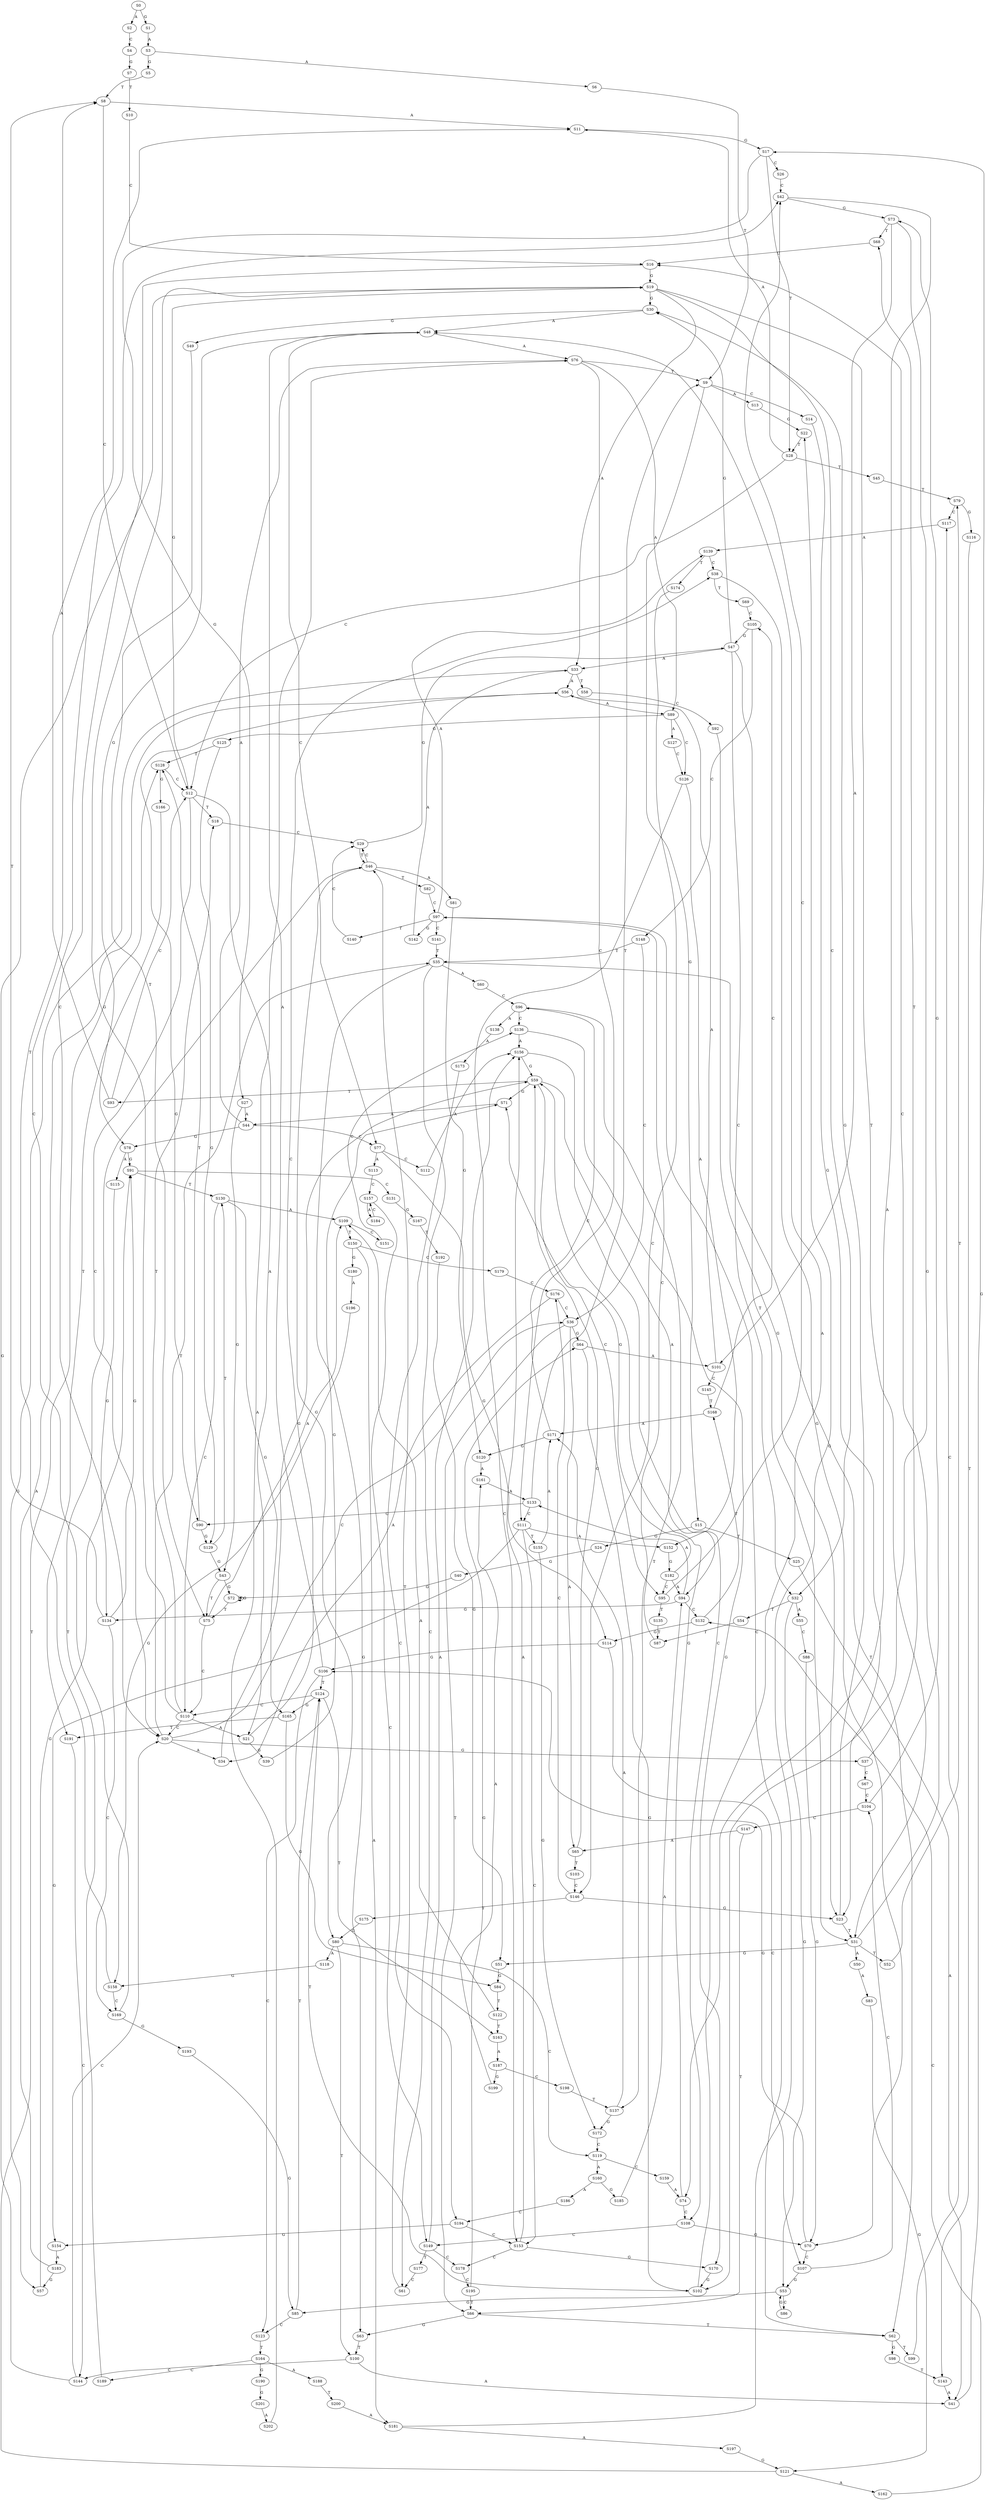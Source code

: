 strict digraph  {
	S0 -> S1 [ label = G ];
	S0 -> S2 [ label = A ];
	S1 -> S3 [ label = A ];
	S2 -> S4 [ label = C ];
	S3 -> S5 [ label = G ];
	S3 -> S6 [ label = A ];
	S4 -> S7 [ label = G ];
	S5 -> S8 [ label = T ];
	S6 -> S9 [ label = T ];
	S7 -> S10 [ label = T ];
	S8 -> S11 [ label = A ];
	S8 -> S12 [ label = C ];
	S9 -> S13 [ label = A ];
	S9 -> S14 [ label = C ];
	S9 -> S15 [ label = G ];
	S10 -> S16 [ label = C ];
	S11 -> S17 [ label = G ];
	S12 -> S18 [ label = T ];
	S12 -> S19 [ label = G ];
	S12 -> S20 [ label = C ];
	S12 -> S21 [ label = A ];
	S13 -> S22 [ label = G ];
	S14 -> S23 [ label = G ];
	S15 -> S24 [ label = G ];
	S15 -> S25 [ label = T ];
	S16 -> S19 [ label = G ];
	S16 -> S20 [ label = C ];
	S17 -> S26 [ label = C ];
	S17 -> S27 [ label = G ];
	S17 -> S28 [ label = T ];
	S18 -> S29 [ label = C ];
	S19 -> S30 [ label = G ];
	S19 -> S31 [ label = T ];
	S19 -> S32 [ label = C ];
	S19 -> S33 [ label = A ];
	S20 -> S34 [ label = A ];
	S20 -> S35 [ label = T ];
	S20 -> S36 [ label = C ];
	S20 -> S37 [ label = G ];
	S21 -> S38 [ label = C ];
	S21 -> S39 [ label = G ];
	S22 -> S28 [ label = T ];
	S23 -> S30 [ label = G ];
	S23 -> S31 [ label = T ];
	S24 -> S40 [ label = G ];
	S25 -> S41 [ label = A ];
	S26 -> S42 [ label = C ];
	S27 -> S43 [ label = G ];
	S27 -> S44 [ label = A ];
	S28 -> S12 [ label = C ];
	S28 -> S11 [ label = A ];
	S28 -> S45 [ label = T ];
	S29 -> S46 [ label = T ];
	S29 -> S47 [ label = G ];
	S30 -> S48 [ label = A ];
	S30 -> S49 [ label = G ];
	S31 -> S16 [ label = C ];
	S31 -> S50 [ label = A ];
	S31 -> S51 [ label = G ];
	S31 -> S52 [ label = T ];
	S32 -> S53 [ label = G ];
	S32 -> S54 [ label = T ];
	S32 -> S55 [ label = A ];
	S33 -> S56 [ label = A ];
	S33 -> S57 [ label = G ];
	S33 -> S58 [ label = T ];
	S34 -> S59 [ label = G ];
	S35 -> S60 [ label = A ];
	S35 -> S61 [ label = C ];
	S35 -> S62 [ label = T ];
	S35 -> S63 [ label = G ];
	S36 -> S64 [ label = G ];
	S36 -> S65 [ label = A ];
	S36 -> S66 [ label = T ];
	S37 -> S67 [ label = C ];
	S37 -> S68 [ label = T ];
	S38 -> S69 [ label = T ];
	S38 -> S70 [ label = G ];
	S39 -> S71 [ label = G ];
	S40 -> S72 [ label = G ];
	S41 -> S17 [ label = G ];
	S42 -> S73 [ label = G ];
	S42 -> S74 [ label = A ];
	S43 -> S75 [ label = T ];
	S43 -> S72 [ label = G ];
	S44 -> S76 [ label = A ];
	S44 -> S77 [ label = C ];
	S44 -> S78 [ label = G ];
	S45 -> S79 [ label = T ];
	S46 -> S80 [ label = G ];
	S46 -> S29 [ label = C ];
	S46 -> S81 [ label = A ];
	S46 -> S82 [ label = T ];
	S47 -> S33 [ label = A ];
	S47 -> S32 [ label = C ];
	S47 -> S30 [ label = G ];
	S47 -> S31 [ label = T ];
	S48 -> S76 [ label = A ];
	S48 -> S77 [ label = C ];
	S48 -> S78 [ label = G ];
	S49 -> S75 [ label = T ];
	S50 -> S83 [ label = A ];
	S51 -> S84 [ label = G ];
	S52 -> S79 [ label = T ];
	S53 -> S85 [ label = G ];
	S53 -> S86 [ label = C ];
	S54 -> S87 [ label = T ];
	S55 -> S88 [ label = C ];
	S56 -> S89 [ label = A ];
	S56 -> S90 [ label = G ];
	S57 -> S91 [ label = G ];
	S58 -> S92 [ label = C ];
	S59 -> S93 [ label = T ];
	S59 -> S94 [ label = A ];
	S59 -> S71 [ label = G ];
	S59 -> S95 [ label = C ];
	S60 -> S96 [ label = C ];
	S61 -> S46 [ label = T ];
	S62 -> S97 [ label = C ];
	S62 -> S98 [ label = G ];
	S62 -> S99 [ label = T ];
	S63 -> S100 [ label = T ];
	S64 -> S101 [ label = A ];
	S64 -> S102 [ label = G ];
	S65 -> S103 [ label = T ];
	S65 -> S59 [ label = G ];
	S66 -> S63 [ label = G ];
	S66 -> S62 [ label = T ];
	S67 -> S104 [ label = C ];
	S68 -> S16 [ label = C ];
	S69 -> S105 [ label = C ];
	S70 -> S106 [ label = G ];
	S70 -> S107 [ label = C ];
	S71 -> S44 [ label = A ];
	S72 -> S75 [ label = T ];
	S72 -> S72 [ label = G ];
	S73 -> S101 [ label = A ];
	S73 -> S68 [ label = T ];
	S73 -> S102 [ label = G ];
	S74 -> S59 [ label = G ];
	S74 -> S108 [ label = C ];
	S75 -> S109 [ label = A ];
	S75 -> S110 [ label = C ];
	S76 -> S9 [ label = T ];
	S76 -> S111 [ label = C ];
	S76 -> S89 [ label = A ];
	S77 -> S112 [ label = C ];
	S77 -> S113 [ label = A ];
	S77 -> S114 [ label = G ];
	S78 -> S115 [ label = A ];
	S78 -> S91 [ label = G ];
	S79 -> S116 [ label = G ];
	S79 -> S117 [ label = C ];
	S80 -> S118 [ label = A ];
	S80 -> S119 [ label = C ];
	S80 -> S100 [ label = T ];
	S81 -> S120 [ label = G ];
	S82 -> S97 [ label = C ];
	S83 -> S121 [ label = G ];
	S84 -> S122 [ label = T ];
	S85 -> S123 [ label = C ];
	S85 -> S124 [ label = T ];
	S86 -> S53 [ label = G ];
	S87 -> S97 [ label = C ];
	S88 -> S70 [ label = G ];
	S89 -> S125 [ label = G ];
	S89 -> S126 [ label = C ];
	S89 -> S127 [ label = A ];
	S90 -> S128 [ label = T ];
	S90 -> S129 [ label = G ];
	S91 -> S130 [ label = T ];
	S91 -> S131 [ label = C ];
	S92 -> S23 [ label = G ];
	S93 -> S12 [ label = C ];
	S93 -> S11 [ label = A ];
	S94 -> S132 [ label = C ];
	S94 -> S133 [ label = A ];
	S94 -> S134 [ label = G ];
	S95 -> S135 [ label = T ];
	S95 -> S42 [ label = C ];
	S96 -> S136 [ label = C ];
	S96 -> S137 [ label = T ];
	S96 -> S138 [ label = A ];
	S97 -> S139 [ label = A ];
	S97 -> S140 [ label = T ];
	S97 -> S141 [ label = C ];
	S97 -> S142 [ label = G ];
	S98 -> S143 [ label = T ];
	S99 -> S117 [ label = C ];
	S100 -> S41 [ label = A ];
	S100 -> S144 [ label = C ];
	S101 -> S56 [ label = A ];
	S101 -> S145 [ label = C ];
	S102 -> S48 [ label = A ];
	S102 -> S124 [ label = T ];
	S103 -> S146 [ label = C ];
	S104 -> S147 [ label = C ];
	S104 -> S73 [ label = G ];
	S105 -> S148 [ label = C ];
	S105 -> S47 [ label = G ];
	S106 -> S123 [ label = C ];
	S106 -> S48 [ label = A ];
	S106 -> S124 [ label = T ];
	S107 -> S104 [ label = C ];
	S107 -> S53 [ label = G ];
	S108 -> S70 [ label = G ];
	S108 -> S149 [ label = C ];
	S109 -> S150 [ label = T ];
	S109 -> S151 [ label = C ];
	S110 -> S21 [ label = A ];
	S110 -> S20 [ label = C ];
	S110 -> S19 [ label = G ];
	S110 -> S18 [ label = T ];
	S111 -> S152 [ label = A ];
	S111 -> S153 [ label = C ];
	S111 -> S154 [ label = G ];
	S111 -> S155 [ label = T ];
	S112 -> S156 [ label = A ];
	S113 -> S157 [ label = C ];
	S114 -> S106 [ label = G ];
	S114 -> S107 [ label = C ];
	S115 -> S134 [ label = G ];
	S116 -> S143 [ label = T ];
	S117 -> S139 [ label = A ];
	S118 -> S158 [ label = G ];
	S119 -> S159 [ label = C ];
	S119 -> S160 [ label = A ];
	S120 -> S161 [ label = A ];
	S121 -> S162 [ label = A ];
	S121 -> S128 [ label = T ];
	S122 -> S109 [ label = A ];
	S122 -> S163 [ label = T ];
	S123 -> S164 [ label = T ];
	S124 -> S163 [ label = T ];
	S124 -> S110 [ label = C ];
	S124 -> S165 [ label = G ];
	S125 -> S128 [ label = T ];
	S125 -> S129 [ label = G ];
	S126 -> S153 [ label = C ];
	S126 -> S152 [ label = A ];
	S127 -> S126 [ label = C ];
	S128 -> S166 [ label = G ];
	S128 -> S12 [ label = C ];
	S129 -> S43 [ label = G ];
	S129 -> S130 [ label = T ];
	S130 -> S165 [ label = G ];
	S130 -> S110 [ label = C ];
	S130 -> S109 [ label = A ];
	S131 -> S167 [ label = G ];
	S132 -> S114 [ label = G ];
	S132 -> S168 [ label = T ];
	S133 -> S9 [ label = T ];
	S133 -> S111 [ label = C ];
	S133 -> S90 [ label = G ];
	S134 -> S8 [ label = T ];
	S134 -> S169 [ label = C ];
	S134 -> S91 [ label = G ];
	S135 -> S87 [ label = T ];
	S136 -> S156 [ label = A ];
	S136 -> S170 [ label = G ];
	S137 -> S171 [ label = A ];
	S137 -> S172 [ label = G ];
	S138 -> S173 [ label = A ];
	S139 -> S174 [ label = T ];
	S139 -> S38 [ label = C ];
	S140 -> S29 [ label = C ];
	S141 -> S35 [ label = T ];
	S142 -> S33 [ label = A ];
	S143 -> S41 [ label = A ];
	S144 -> S19 [ label = G ];
	S144 -> S20 [ label = C ];
	S145 -> S168 [ label = T ];
	S146 -> S175 [ label = T ];
	S146 -> S176 [ label = C ];
	S146 -> S23 [ label = G ];
	S147 -> S65 [ label = A ];
	S147 -> S66 [ label = T ];
	S148 -> S36 [ label = C ];
	S148 -> S35 [ label = T ];
	S149 -> S177 [ label = T ];
	S149 -> S178 [ label = C ];
	S149 -> S156 [ label = A ];
	S150 -> S179 [ label = C ];
	S150 -> S180 [ label = G ];
	S150 -> S181 [ label = A ];
	S151 -> S136 [ label = C ];
	S152 -> S182 [ label = G ];
	S153 -> S178 [ label = C ];
	S153 -> S156 [ label = A ];
	S153 -> S170 [ label = G ];
	S154 -> S183 [ label = A ];
	S155 -> S172 [ label = G ];
	S155 -> S171 [ label = A ];
	S156 -> S59 [ label = G ];
	S156 -> S108 [ label = C ];
	S157 -> S149 [ label = C ];
	S157 -> S184 [ label = A ];
	S158 -> S8 [ label = T ];
	S158 -> S169 [ label = C ];
	S159 -> S74 [ label = A ];
	S160 -> S185 [ label = G ];
	S160 -> S186 [ label = A ];
	S161 -> S133 [ label = A ];
	S162 -> S132 [ label = C ];
	S163 -> S187 [ label = A ];
	S164 -> S188 [ label = A ];
	S164 -> S189 [ label = C ];
	S164 -> S190 [ label = G ];
	S165 -> S191 [ label = T ];
	S165 -> S84 [ label = G ];
	S166 -> S191 [ label = T ];
	S167 -> S192 [ label = T ];
	S168 -> S171 [ label = A ];
	S168 -> S105 [ label = C ];
	S169 -> S42 [ label = C ];
	S169 -> S193 [ label = G ];
	S170 -> S102 [ label = G ];
	S171 -> S120 [ label = G ];
	S171 -> S96 [ label = C ];
	S172 -> S119 [ label = C ];
	S173 -> S194 [ label = C ];
	S174 -> S146 [ label = C ];
	S175 -> S80 [ label = G ];
	S176 -> S36 [ label = C ];
	S176 -> S34 [ label = A ];
	S177 -> S61 [ label = C ];
	S178 -> S195 [ label = C ];
	S179 -> S176 [ label = C ];
	S180 -> S196 [ label = A ];
	S181 -> S22 [ label = G ];
	S181 -> S197 [ label = A ];
	S182 -> S71 [ label = G ];
	S182 -> S95 [ label = C ];
	S182 -> S94 [ label = A ];
	S183 -> S57 [ label = G ];
	S183 -> S56 [ label = A ];
	S184 -> S157 [ label = C ];
	S185 -> S94 [ label = A ];
	S186 -> S194 [ label = C ];
	S187 -> S198 [ label = C ];
	S187 -> S199 [ label = G ];
	S188 -> S200 [ label = T ];
	S189 -> S46 [ label = T ];
	S190 -> S201 [ label = G ];
	S191 -> S144 [ label = C ];
	S192 -> S51 [ label = G ];
	S193 -> S85 [ label = G ];
	S194 -> S153 [ label = C ];
	S194 -> S154 [ label = G ];
	S195 -> S64 [ label = G ];
	S195 -> S66 [ label = T ];
	S196 -> S158 [ label = G ];
	S197 -> S121 [ label = G ];
	S198 -> S137 [ label = T ];
	S199 -> S161 [ label = A ];
	S200 -> S181 [ label = A ];
	S201 -> S202 [ label = A ];
	S202 -> S76 [ label = A ];
}
